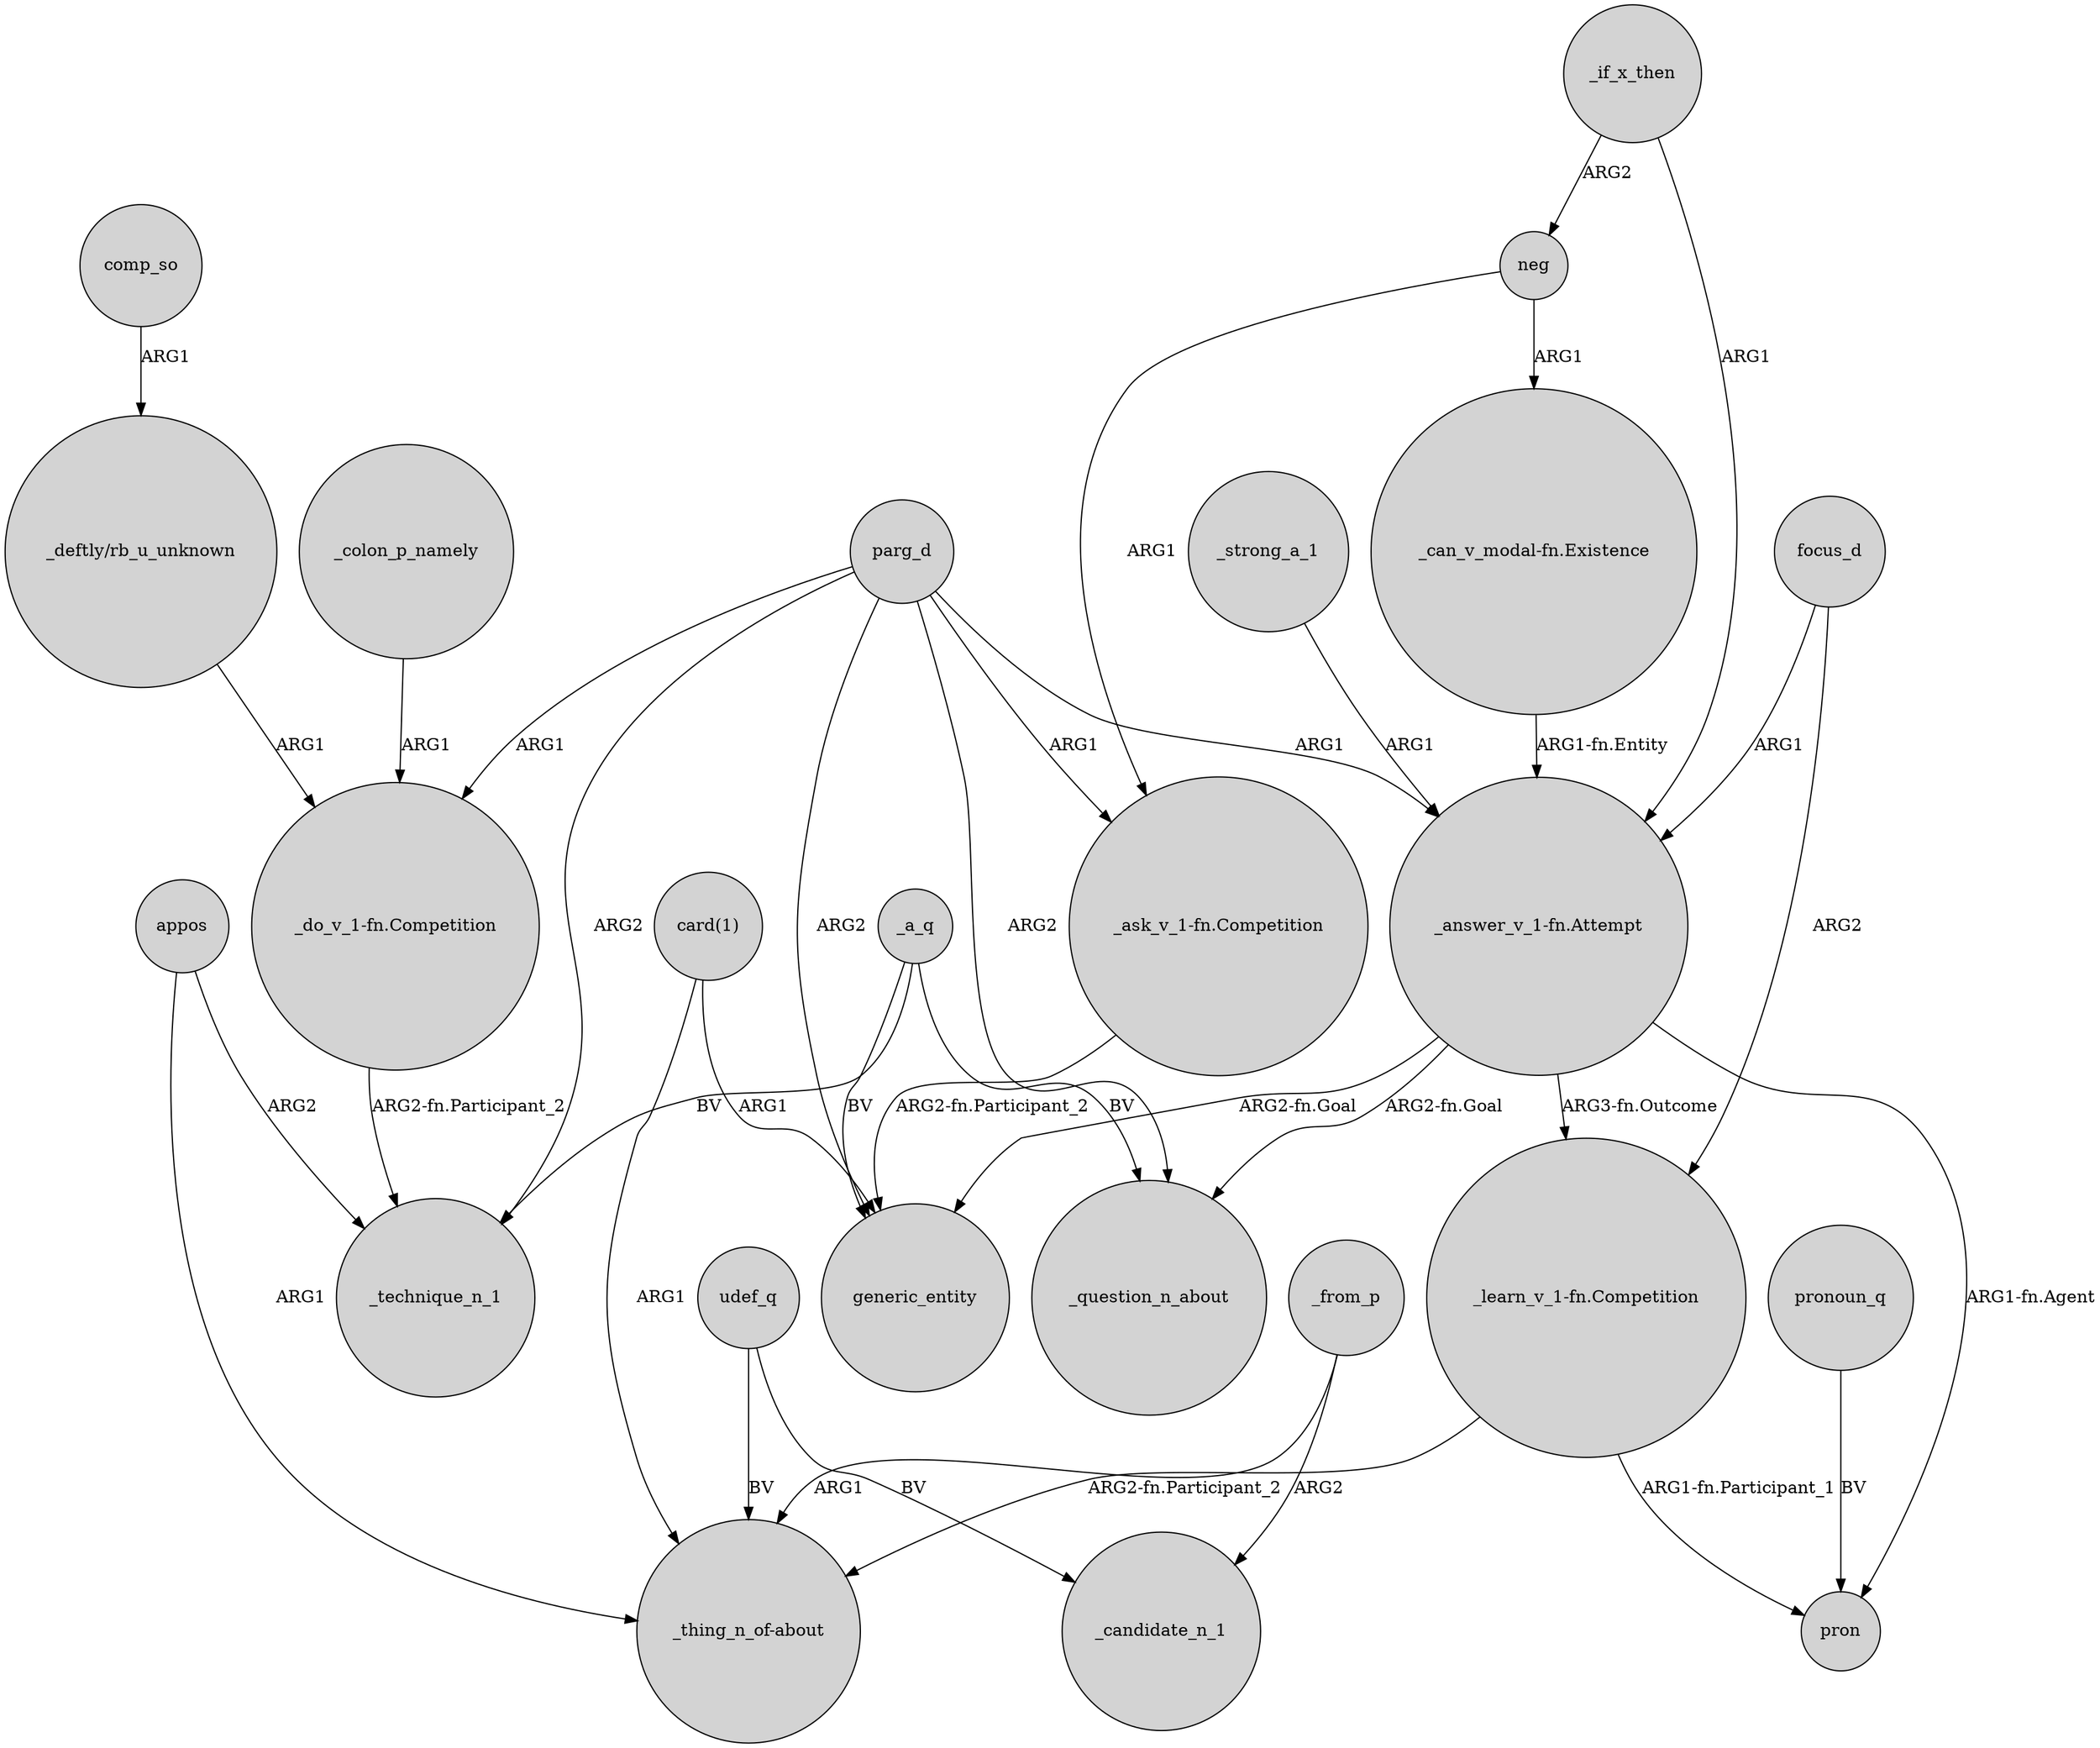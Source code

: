 digraph {
	node [shape=circle style=filled]
	_if_x_then -> neg [label=ARG2]
	"card(1)" -> generic_entity [label=ARG1]
	focus_d -> "_answer_v_1-fn.Attempt" [label=ARG1]
	"_deftly/rb_u_unknown" -> "_do_v_1-fn.Competition" [label=ARG1]
	_from_p -> _candidate_n_1 [label=ARG2]
	appos -> "_thing_n_of-about" [label=ARG1]
	parg_d -> _technique_n_1 [label=ARG2]
	_from_p -> "_thing_n_of-about" [label=ARG1]
	parg_d -> "_answer_v_1-fn.Attempt" [label=ARG1]
	"_answer_v_1-fn.Attempt" -> "_learn_v_1-fn.Competition" [label="ARG3-fn.Outcome"]
	"_answer_v_1-fn.Attempt" -> generic_entity [label="ARG2-fn.Goal"]
	_colon_p_namely -> "_do_v_1-fn.Competition" [label=ARG1]
	"_do_v_1-fn.Competition" -> _technique_n_1 [label="ARG2-fn.Participant_2"]
	neg -> "_ask_v_1-fn.Competition" [label=ARG1]
	_a_q -> _question_n_about [label=BV]
	pronoun_q -> pron [label=BV]
	"_answer_v_1-fn.Attempt" -> _question_n_about [label="ARG2-fn.Goal"]
	_a_q -> generic_entity [label=BV]
	_strong_a_1 -> "_answer_v_1-fn.Attempt" [label=ARG1]
	focus_d -> "_learn_v_1-fn.Competition" [label=ARG2]
	"_answer_v_1-fn.Attempt" -> pron [label="ARG1-fn.Agent"]
	_a_q -> _technique_n_1 [label=BV]
	"_ask_v_1-fn.Competition" -> generic_entity [label="ARG2-fn.Participant_2"]
	udef_q -> "_thing_n_of-about" [label=BV]
	"card(1)" -> "_thing_n_of-about" [label=ARG1]
	"_can_v_modal-fn.Existence" -> "_answer_v_1-fn.Attempt" [label="ARG1-fn.Entity"]
	neg -> "_can_v_modal-fn.Existence" [label=ARG1]
	udef_q -> _candidate_n_1 [label=BV]
	"_learn_v_1-fn.Competition" -> "_thing_n_of-about" [label="ARG2-fn.Participant_2"]
	_if_x_then -> "_answer_v_1-fn.Attempt" [label=ARG1]
	comp_so -> "_deftly/rb_u_unknown" [label=ARG1]
	parg_d -> generic_entity [label=ARG2]
	parg_d -> "_do_v_1-fn.Competition" [label=ARG1]
	parg_d -> "_ask_v_1-fn.Competition" [label=ARG1]
	appos -> _technique_n_1 [label=ARG2]
	"_learn_v_1-fn.Competition" -> pron [label="ARG1-fn.Participant_1"]
	parg_d -> _question_n_about [label=ARG2]
}
